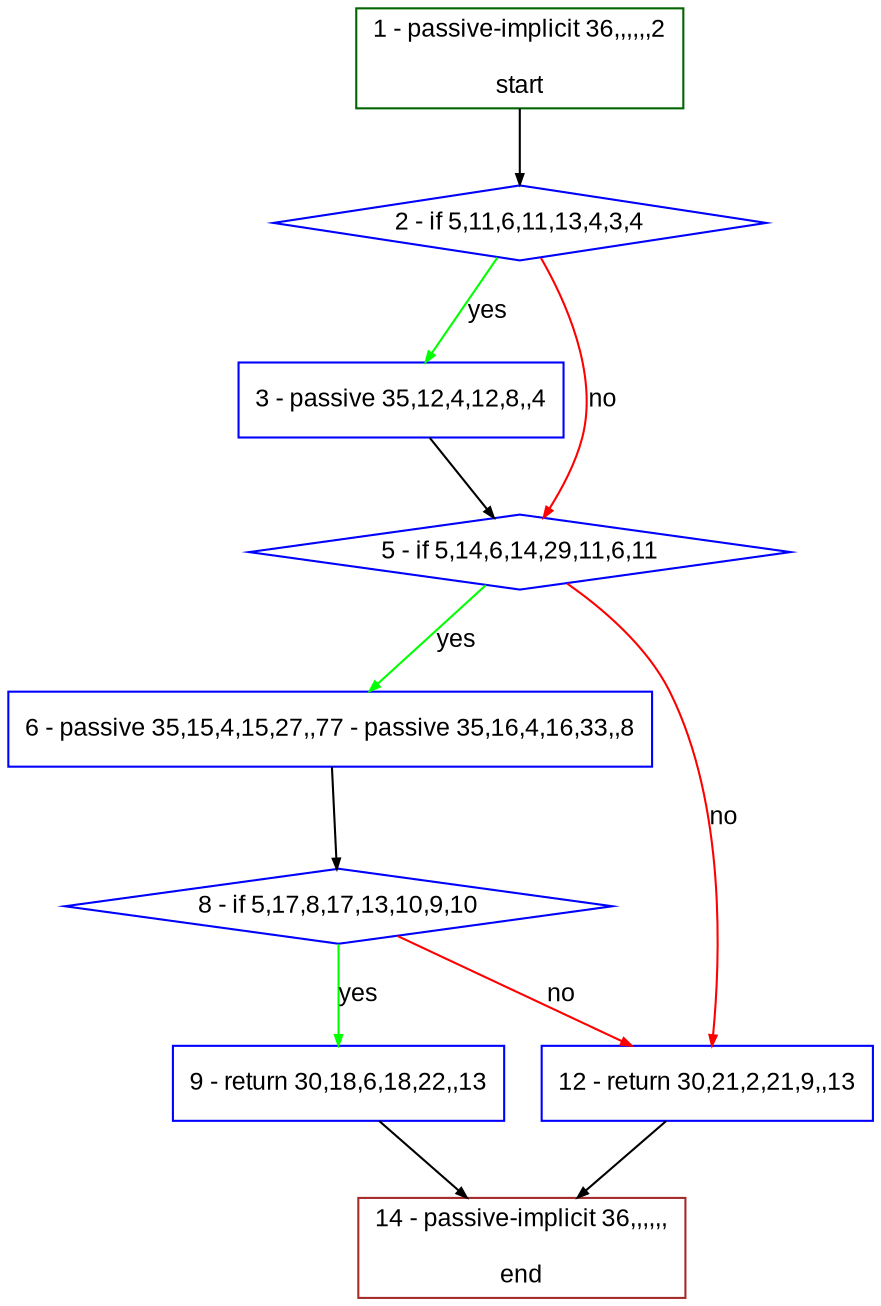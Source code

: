 digraph "" {
  graph [bgcolor="white", fillcolor="#FFFFCC", pack="true", packmode="clust", fontname="Arial", label="", fontsize="12", compound="true", style="rounded,filled"];
  node [node_initialized="no", fillcolor="white", fontname="Arial", label="", color="grey", fontsize="12", fixedsize="false", compound="true", shape="rectangle", style="filled"];
  edge [arrowtail="none", lhead="", fontcolor="black", fontname="Arial", label="", color="black", fontsize="12", arrowhead="normal", arrowsize="0.5", compound="true", ltail="", dir="forward"];
  __N1 [fillcolor="#ffffff", label="2 - if 5,11,6,11,13,4,3,4", color="#0000ff", shape="diamond", style="filled"];
  __N2 [fillcolor="#ffffff", label="1 - passive-implicit 36,,,,,,2\n\nstart", color="#006400", shape="box", style="filled"];
  __N3 [fillcolor="#ffffff", label="3 - passive 35,12,4,12,8,,4", color="#0000ff", shape="box", style="filled"];
  __N4 [fillcolor="#ffffff", label="5 - if 5,14,6,14,29,11,6,11", color="#0000ff", shape="diamond", style="filled"];
  __N5 [fillcolor="#ffffff", label="6 - passive 35,15,4,15,27,,77 - passive 35,16,4,16,33,,8", color="#0000ff", shape="box", style="filled"];
  __N6 [fillcolor="#ffffff", label="12 - return 30,21,2,21,9,,13", color="#0000ff", shape="box", style="filled"];
  __N7 [fillcolor="#ffffff", label="8 - if 5,17,8,17,13,10,9,10", color="#0000ff", shape="diamond", style="filled"];
  __N8 [fillcolor="#ffffff", label="9 - return 30,18,6,18,22,,13", color="#0000ff", shape="box", style="filled"];
  __N9 [fillcolor="#ffffff", label="14 - passive-implicit 36,,,,,,\n\nend", color="#a52a2a", shape="box", style="filled"];
  __N2 -> __N1 [arrowtail="none", color="#000000", label="", arrowhead="normal", dir="forward"];
  __N1 -> __N3 [arrowtail="none", color="#00ff00", label="yes", arrowhead="normal", dir="forward"];
  __N1 -> __N4 [arrowtail="none", color="#ff0000", label="no", arrowhead="normal", dir="forward"];
  __N3 -> __N4 [arrowtail="none", color="#000000", label="", arrowhead="normal", dir="forward"];
  __N4 -> __N5 [arrowtail="none", color="#00ff00", label="yes", arrowhead="normal", dir="forward"];
  __N4 -> __N6 [arrowtail="none", color="#ff0000", label="no", arrowhead="normal", dir="forward"];
  __N5 -> __N7 [arrowtail="none", color="#000000", label="", arrowhead="normal", dir="forward"];
  __N7 -> __N8 [arrowtail="none", color="#00ff00", label="yes", arrowhead="normal", dir="forward"];
  __N7 -> __N6 [arrowtail="none", color="#ff0000", label="no", arrowhead="normal", dir="forward"];
  __N8 -> __N9 [arrowtail="none", color="#000000", label="", arrowhead="normal", dir="forward"];
  __N6 -> __N9 [arrowtail="none", color="#000000", label="", arrowhead="normal", dir="forward"];
}
